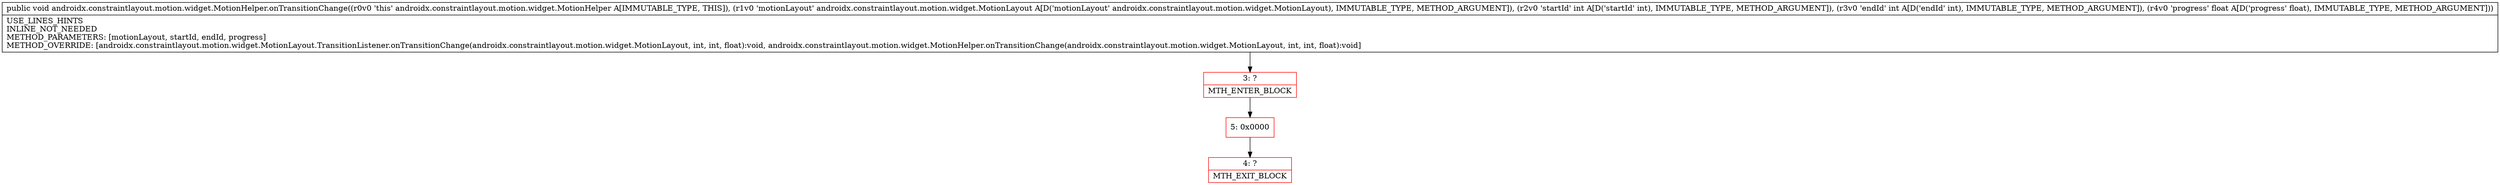 digraph "CFG forandroidx.constraintlayout.motion.widget.MotionHelper.onTransitionChange(Landroidx\/constraintlayout\/motion\/widget\/MotionLayout;IIF)V" {
subgraph cluster_Region_1103701236 {
label = "R(0)";
node [shape=record,color=blue];
}
Node_3 [shape=record,color=red,label="{3\:\ ?|MTH_ENTER_BLOCK\l}"];
Node_5 [shape=record,color=red,label="{5\:\ 0x0000}"];
Node_4 [shape=record,color=red,label="{4\:\ ?|MTH_EXIT_BLOCK\l}"];
MethodNode[shape=record,label="{public void androidx.constraintlayout.motion.widget.MotionHelper.onTransitionChange((r0v0 'this' androidx.constraintlayout.motion.widget.MotionHelper A[IMMUTABLE_TYPE, THIS]), (r1v0 'motionLayout' androidx.constraintlayout.motion.widget.MotionLayout A[D('motionLayout' androidx.constraintlayout.motion.widget.MotionLayout), IMMUTABLE_TYPE, METHOD_ARGUMENT]), (r2v0 'startId' int A[D('startId' int), IMMUTABLE_TYPE, METHOD_ARGUMENT]), (r3v0 'endId' int A[D('endId' int), IMMUTABLE_TYPE, METHOD_ARGUMENT]), (r4v0 'progress' float A[D('progress' float), IMMUTABLE_TYPE, METHOD_ARGUMENT]))  | USE_LINES_HINTS\lINLINE_NOT_NEEDED\lMETHOD_PARAMETERS: [motionLayout, startId, endId, progress]\lMETHOD_OVERRIDE: [androidx.constraintlayout.motion.widget.MotionLayout.TransitionListener.onTransitionChange(androidx.constraintlayout.motion.widget.MotionLayout, int, int, float):void, androidx.constraintlayout.motion.widget.MotionHelper.onTransitionChange(androidx.constraintlayout.motion.widget.MotionLayout, int, int, float):void]\l}"];
MethodNode -> Node_3;Node_3 -> Node_5;
Node_5 -> Node_4;
}

